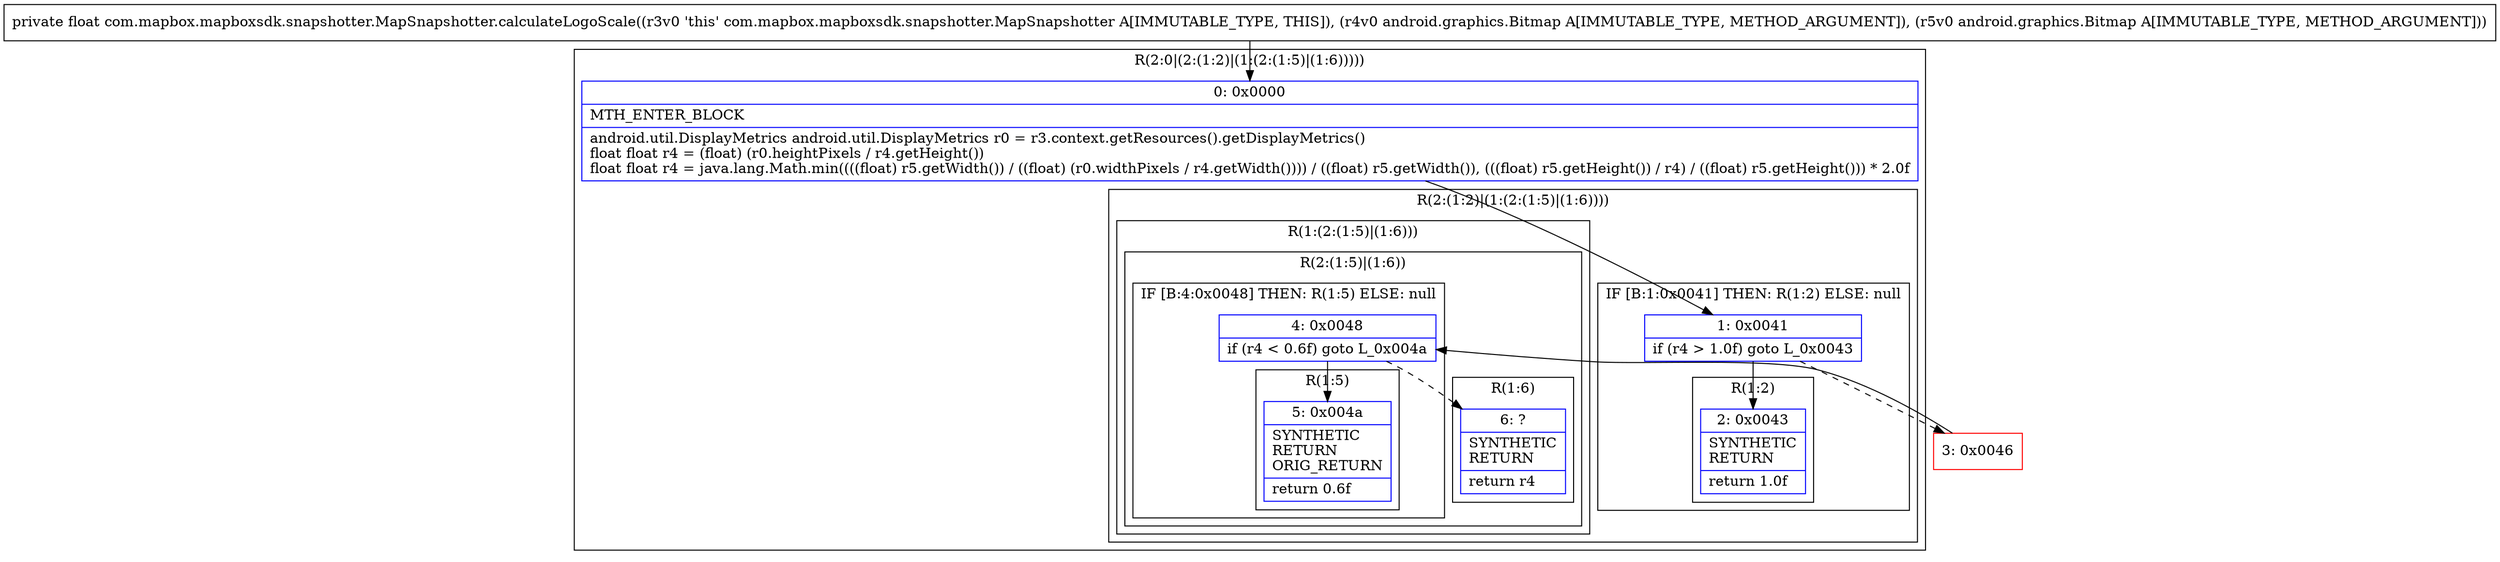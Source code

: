 digraph "CFG forcom.mapbox.mapboxsdk.snapshotter.MapSnapshotter.calculateLogoScale(Landroid\/graphics\/Bitmap;Landroid\/graphics\/Bitmap;)F" {
subgraph cluster_Region_1393748186 {
label = "R(2:0|(2:(1:2)|(1:(2:(1:5)|(1:6)))))";
node [shape=record,color=blue];
Node_0 [shape=record,label="{0\:\ 0x0000|MTH_ENTER_BLOCK\l|android.util.DisplayMetrics android.util.DisplayMetrics r0 = r3.context.getResources().getDisplayMetrics()\lfloat float r4 = (float) (r0.heightPixels \/ r4.getHeight())\lfloat float r4 = java.lang.Math.min((((float) r5.getWidth()) \/ ((float) (r0.widthPixels \/ r4.getWidth()))) \/ ((float) r5.getWidth()), (((float) r5.getHeight()) \/ r4) \/ ((float) r5.getHeight())) * 2.0f\l}"];
subgraph cluster_Region_1330485002 {
label = "R(2:(1:2)|(1:(2:(1:5)|(1:6))))";
node [shape=record,color=blue];
subgraph cluster_IfRegion_1161696029 {
label = "IF [B:1:0x0041] THEN: R(1:2) ELSE: null";
node [shape=record,color=blue];
Node_1 [shape=record,label="{1\:\ 0x0041|if (r4 \> 1.0f) goto L_0x0043\l}"];
subgraph cluster_Region_170917927 {
label = "R(1:2)";
node [shape=record,color=blue];
Node_2 [shape=record,label="{2\:\ 0x0043|SYNTHETIC\lRETURN\l|return 1.0f\l}"];
}
}
subgraph cluster_Region_880286154 {
label = "R(1:(2:(1:5)|(1:6)))";
node [shape=record,color=blue];
subgraph cluster_Region_2137746934 {
label = "R(2:(1:5)|(1:6))";
node [shape=record,color=blue];
subgraph cluster_IfRegion_388892153 {
label = "IF [B:4:0x0048] THEN: R(1:5) ELSE: null";
node [shape=record,color=blue];
Node_4 [shape=record,label="{4\:\ 0x0048|if (r4 \< 0.6f) goto L_0x004a\l}"];
subgraph cluster_Region_1555906774 {
label = "R(1:5)";
node [shape=record,color=blue];
Node_5 [shape=record,label="{5\:\ 0x004a|SYNTHETIC\lRETURN\lORIG_RETURN\l|return 0.6f\l}"];
}
}
subgraph cluster_Region_1341327024 {
label = "R(1:6)";
node [shape=record,color=blue];
Node_6 [shape=record,label="{6\:\ ?|SYNTHETIC\lRETURN\l|return r4\l}"];
}
}
}
}
}
Node_3 [shape=record,color=red,label="{3\:\ 0x0046}"];
MethodNode[shape=record,label="{private float com.mapbox.mapboxsdk.snapshotter.MapSnapshotter.calculateLogoScale((r3v0 'this' com.mapbox.mapboxsdk.snapshotter.MapSnapshotter A[IMMUTABLE_TYPE, THIS]), (r4v0 android.graphics.Bitmap A[IMMUTABLE_TYPE, METHOD_ARGUMENT]), (r5v0 android.graphics.Bitmap A[IMMUTABLE_TYPE, METHOD_ARGUMENT])) }"];
MethodNode -> Node_0;
Node_0 -> Node_1;
Node_1 -> Node_2;
Node_1 -> Node_3[style=dashed];
Node_4 -> Node_5;
Node_4 -> Node_6[style=dashed];
Node_3 -> Node_4;
}

